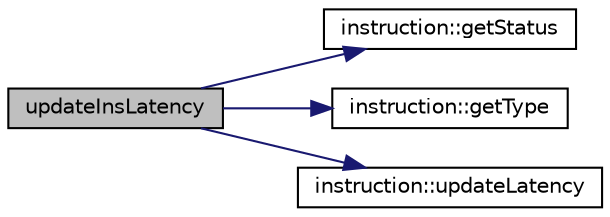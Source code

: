 digraph G
{
  edge [fontname="Helvetica",fontsize="10",labelfontname="Helvetica",labelfontsize="10"];
  node [fontname="Helvetica",fontsize="10",shape=record];
  rankdir=LR;
  Node1 [label="updateInsLatency",height=0.2,width=0.4,color="black", fillcolor="grey75", style="filled" fontcolor="black"];
  Node1 -> Node2 [color="midnightblue",fontsize="10",style="solid",fontname="Helvetica"];
  Node2 [label="instruction::getStatus",height=0.2,width=0.4,color="black", fillcolor="white", style="filled",URL="$classinstruction.html#ae93f7b1b0385897bb15fc795ee654c37"];
  Node1 -> Node3 [color="midnightblue",fontsize="10",style="solid",fontname="Helvetica"];
  Node3 [label="instruction::getType",height=0.2,width=0.4,color="black", fillcolor="white", style="filled",URL="$classinstruction.html#a47623362d505a662b974624f81288389"];
  Node1 -> Node4 [color="midnightblue",fontsize="10",style="solid",fontname="Helvetica"];
  Node4 [label="instruction::updateLatency",height=0.2,width=0.4,color="black", fillcolor="white", style="filled",URL="$classinstruction.html#a818803cc54cb0b34c373ad6537976014"];
}
